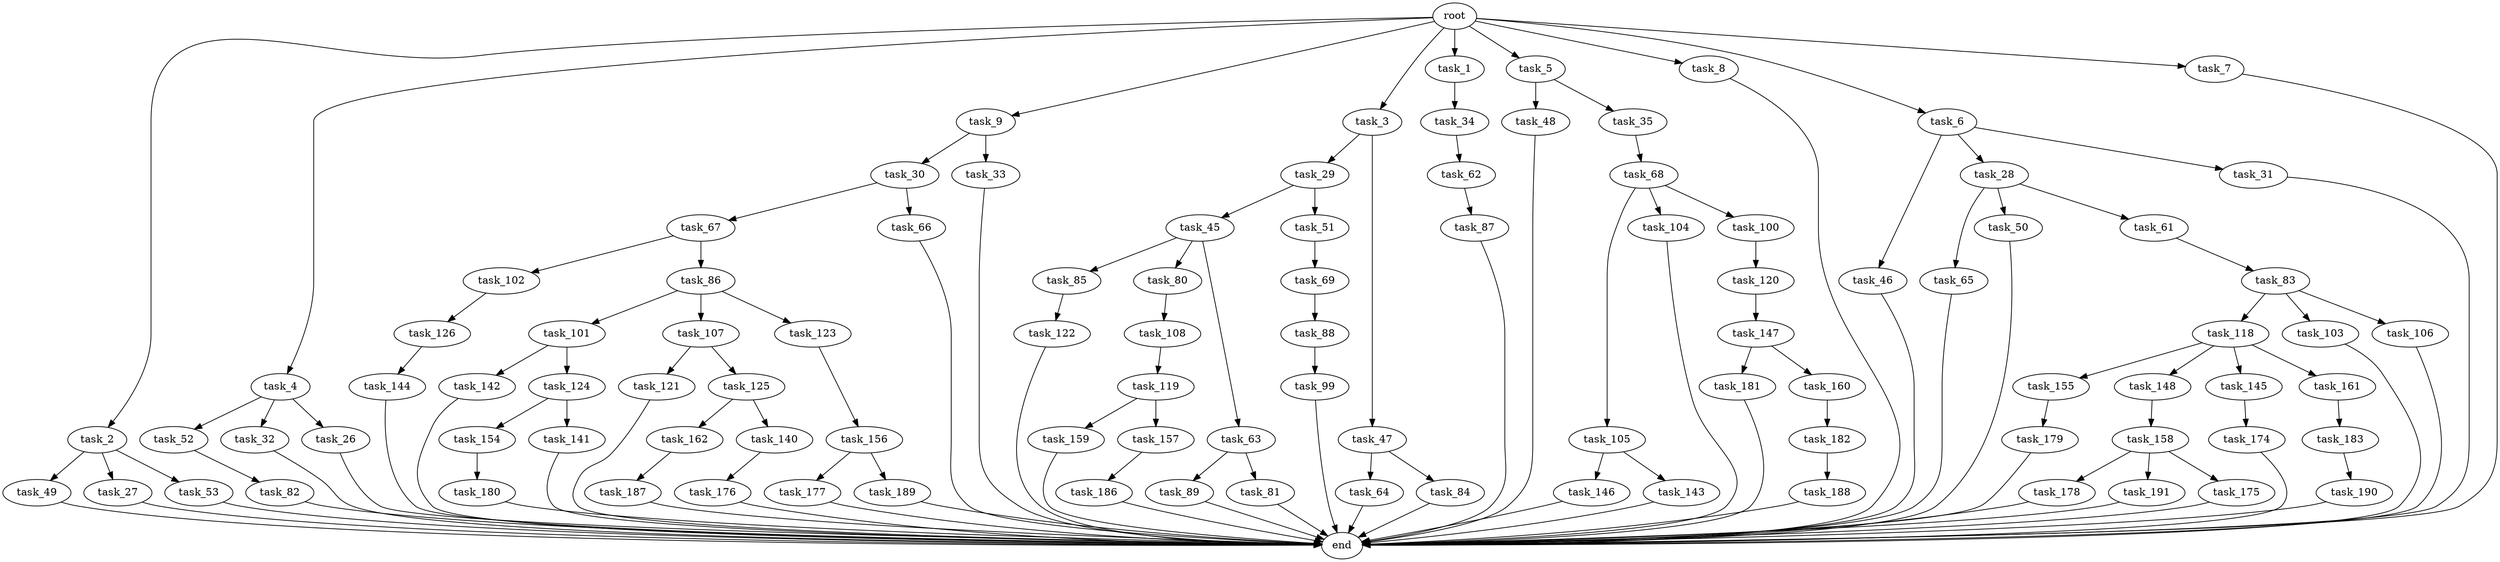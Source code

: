 digraph G {
  task_118 [size="1099511627.776000"];
  task_102 [size="154618822.656000"];
  task_65 [size="841813590.016000"];
  task_176 [size="1099511627.776000"];
  task_156 [size="841813590.016000"];
  task_162 [size="1717986918.400000"];
  task_158 [size="274877906.944000"];
  task_105 [size="618475290.624000"];
  task_182 [size="68719476.736000"];
  task_45 [size="429496729.600000"];
  task_144 [size="618475290.624000"];
  task_46 [size="1391569403.904000"];
  task_179 [size="1717986918.400000"];
  task_82 [size="274877906.944000"];
  task_28 [size="1391569403.904000"];
  task_50 [size="841813590.016000"];
  task_62 [size="1717986918.400000"];
  task_49 [size="68719476.736000"];
  task_181 [size="841813590.016000"];
  task_146 [size="1717986918.400000"];
  task_159 [size="274877906.944000"];
  task_155 [size="154618822.656000"];
  task_121 [size="1391569403.904000"];
  task_140 [size="1717986918.400000"];
  task_147 [size="274877906.944000"];
  task_190 [size="68719476.736000"];
  task_122 [size="618475290.624000"];
  task_126 [size="1717986918.400000"];
  task_52 [size="1099511627.776000"];
  task_2 [size="2.048000"];
  task_67 [size="618475290.624000"];
  task_186 [size="429496729.600000"];
  task_30 [size="274877906.944000"];
  task_31 [size="1391569403.904000"];
  task_177 [size="1391569403.904000"];
  task_160 [size="841813590.016000"];
  task_104 [size="618475290.624000"];
  task_33 [size="274877906.944000"];
  task_4 [size="2.048000"];
  task_48 [size="154618822.656000"];
  task_27 [size="68719476.736000"];
  task_64 [size="618475290.624000"];
  task_85 [size="1391569403.904000"];
  task_80 [size="1391569403.904000"];
  task_35 [size="154618822.656000"];
  task_100 [size="618475290.624000"];
  task_103 [size="1099511627.776000"];
  task_119 [size="68719476.736000"];
  task_154 [size="68719476.736000"];
  task_157 [size="274877906.944000"];
  task_89 [size="1717986918.400000"];
  task_34 [size="841813590.016000"];
  task_9 [size="2.048000"];
  task_32 [size="1099511627.776000"];
  task_143 [size="1717986918.400000"];
  task_3 [size="2.048000"];
  task_174 [size="1391569403.904000"];
  task_148 [size="154618822.656000"];
  task_86 [size="154618822.656000"];
  task_189 [size="1391569403.904000"];
  task_101 [size="68719476.736000"];
  task_1 [size="2.048000"];
  task_107 [size="68719476.736000"];
  task_26 [size="1099511627.776000"];
  task_99 [size="1391569403.904000"];
  task_69 [size="841813590.016000"];
  task_5 [size="2.048000"];
  task_108 [size="1391569403.904000"];
  task_88 [size="274877906.944000"];
  end [size="0.000000"];
  task_8 [size="2.048000"];
  task_87 [size="1717986918.400000"];
  task_141 [size="68719476.736000"];
  task_83 [size="429496729.600000"];
  task_63 [size="1391569403.904000"];
  task_183 [size="1099511627.776000"];
  task_142 [size="618475290.624000"];
  task_84 [size="618475290.624000"];
  task_29 [size="618475290.624000"];
  task_120 [size="841813590.016000"];
  task_53 [size="68719476.736000"];
  task_178 [size="274877906.944000"];
  root [size="0.000000"];
  task_187 [size="841813590.016000"];
  task_47 [size="618475290.624000"];
  task_123 [size="68719476.736000"];
  task_106 [size="1099511627.776000"];
  task_6 [size="2.048000"];
  task_7 [size="2.048000"];
  task_191 [size="274877906.944000"];
  task_145 [size="154618822.656000"];
  task_61 [size="841813590.016000"];
  task_175 [size="274877906.944000"];
  task_188 [size="68719476.736000"];
  task_81 [size="1717986918.400000"];
  task_180 [size="618475290.624000"];
  task_161 [size="154618822.656000"];
  task_51 [size="429496729.600000"];
  task_125 [size="1391569403.904000"];
  task_124 [size="618475290.624000"];
  task_68 [size="274877906.944000"];
  task_66 [size="618475290.624000"];

  task_118 -> task_145 [size="75497472.000000"];
  task_118 -> task_155 [size="75497472.000000"];
  task_118 -> task_148 [size="75497472.000000"];
  task_118 -> task_161 [size="75497472.000000"];
  task_102 -> task_126 [size="838860800.000000"];
  task_65 -> end [size="1.000000"];
  task_176 -> end [size="1.000000"];
  task_156 -> task_189 [size="679477248.000000"];
  task_156 -> task_177 [size="679477248.000000"];
  task_162 -> task_187 [size="411041792.000000"];
  task_158 -> task_175 [size="134217728.000000"];
  task_158 -> task_178 [size="134217728.000000"];
  task_158 -> task_191 [size="134217728.000000"];
  task_105 -> task_143 [size="838860800.000000"];
  task_105 -> task_146 [size="838860800.000000"];
  task_182 -> task_188 [size="33554432.000000"];
  task_45 -> task_80 [size="679477248.000000"];
  task_45 -> task_63 [size="679477248.000000"];
  task_45 -> task_85 [size="679477248.000000"];
  task_144 -> end [size="1.000000"];
  task_46 -> end [size="1.000000"];
  task_179 -> end [size="1.000000"];
  task_82 -> end [size="1.000000"];
  task_28 -> task_61 [size="411041792.000000"];
  task_28 -> task_65 [size="411041792.000000"];
  task_28 -> task_50 [size="411041792.000000"];
  task_50 -> end [size="1.000000"];
  task_62 -> task_87 [size="838860800.000000"];
  task_49 -> end [size="1.000000"];
  task_181 -> end [size="1.000000"];
  task_146 -> end [size="1.000000"];
  task_159 -> end [size="1.000000"];
  task_155 -> task_179 [size="838860800.000000"];
  task_121 -> end [size="1.000000"];
  task_140 -> task_176 [size="536870912.000000"];
  task_147 -> task_160 [size="411041792.000000"];
  task_147 -> task_181 [size="411041792.000000"];
  task_190 -> end [size="1.000000"];
  task_122 -> end [size="1.000000"];
  task_126 -> task_144 [size="301989888.000000"];
  task_52 -> task_82 [size="134217728.000000"];
  task_2 -> task_53 [size="33554432.000000"];
  task_2 -> task_49 [size="33554432.000000"];
  task_2 -> task_27 [size="33554432.000000"];
  task_67 -> task_86 [size="75497472.000000"];
  task_67 -> task_102 [size="75497472.000000"];
  task_186 -> end [size="1.000000"];
  task_30 -> task_66 [size="301989888.000000"];
  task_30 -> task_67 [size="301989888.000000"];
  task_31 -> end [size="1.000000"];
  task_177 -> end [size="1.000000"];
  task_160 -> task_182 [size="33554432.000000"];
  task_104 -> end [size="1.000000"];
  task_33 -> end [size="1.000000"];
  task_4 -> task_26 [size="536870912.000000"];
  task_4 -> task_32 [size="536870912.000000"];
  task_4 -> task_52 [size="536870912.000000"];
  task_48 -> end [size="1.000000"];
  task_27 -> end [size="1.000000"];
  task_64 -> end [size="1.000000"];
  task_85 -> task_122 [size="301989888.000000"];
  task_80 -> task_108 [size="679477248.000000"];
  task_35 -> task_68 [size="134217728.000000"];
  task_100 -> task_120 [size="411041792.000000"];
  task_103 -> end [size="1.000000"];
  task_119 -> task_157 [size="134217728.000000"];
  task_119 -> task_159 [size="134217728.000000"];
  task_154 -> task_180 [size="301989888.000000"];
  task_157 -> task_186 [size="209715200.000000"];
  task_89 -> end [size="1.000000"];
  task_34 -> task_62 [size="838860800.000000"];
  task_9 -> task_33 [size="134217728.000000"];
  task_9 -> task_30 [size="134217728.000000"];
  task_32 -> end [size="1.000000"];
  task_143 -> end [size="1.000000"];
  task_3 -> task_29 [size="301989888.000000"];
  task_3 -> task_47 [size="301989888.000000"];
  task_174 -> end [size="1.000000"];
  task_148 -> task_158 [size="134217728.000000"];
  task_86 -> task_107 [size="33554432.000000"];
  task_86 -> task_101 [size="33554432.000000"];
  task_86 -> task_123 [size="33554432.000000"];
  task_189 -> end [size="1.000000"];
  task_101 -> task_124 [size="301989888.000000"];
  task_101 -> task_142 [size="301989888.000000"];
  task_1 -> task_34 [size="411041792.000000"];
  task_107 -> task_121 [size="679477248.000000"];
  task_107 -> task_125 [size="679477248.000000"];
  task_26 -> end [size="1.000000"];
  task_99 -> end [size="1.000000"];
  task_69 -> task_88 [size="134217728.000000"];
  task_5 -> task_48 [size="75497472.000000"];
  task_5 -> task_35 [size="75497472.000000"];
  task_108 -> task_119 [size="33554432.000000"];
  task_88 -> task_99 [size="679477248.000000"];
  task_8 -> end [size="1.000000"];
  task_87 -> end [size="1.000000"];
  task_141 -> end [size="1.000000"];
  task_83 -> task_118 [size="536870912.000000"];
  task_83 -> task_103 [size="536870912.000000"];
  task_83 -> task_106 [size="536870912.000000"];
  task_63 -> task_81 [size="838860800.000000"];
  task_63 -> task_89 [size="838860800.000000"];
  task_183 -> task_190 [size="33554432.000000"];
  task_142 -> end [size="1.000000"];
  task_84 -> end [size="1.000000"];
  task_29 -> task_45 [size="209715200.000000"];
  task_29 -> task_51 [size="209715200.000000"];
  task_120 -> task_147 [size="134217728.000000"];
  task_53 -> end [size="1.000000"];
  task_178 -> end [size="1.000000"];
  root -> task_2 [size="1.000000"];
  root -> task_6 [size="1.000000"];
  root -> task_4 [size="1.000000"];
  root -> task_5 [size="1.000000"];
  root -> task_3 [size="1.000000"];
  root -> task_9 [size="1.000000"];
  root -> task_8 [size="1.000000"];
  root -> task_7 [size="1.000000"];
  root -> task_1 [size="1.000000"];
  task_187 -> end [size="1.000000"];
  task_47 -> task_84 [size="301989888.000000"];
  task_47 -> task_64 [size="301989888.000000"];
  task_123 -> task_156 [size="411041792.000000"];
  task_106 -> end [size="1.000000"];
  task_6 -> task_28 [size="679477248.000000"];
  task_6 -> task_31 [size="679477248.000000"];
  task_6 -> task_46 [size="679477248.000000"];
  task_7 -> end [size="1.000000"];
  task_191 -> end [size="1.000000"];
  task_145 -> task_174 [size="679477248.000000"];
  task_61 -> task_83 [size="209715200.000000"];
  task_175 -> end [size="1.000000"];
  task_188 -> end [size="1.000000"];
  task_81 -> end [size="1.000000"];
  task_180 -> end [size="1.000000"];
  task_161 -> task_183 [size="536870912.000000"];
  task_51 -> task_69 [size="411041792.000000"];
  task_125 -> task_140 [size="838860800.000000"];
  task_125 -> task_162 [size="838860800.000000"];
  task_124 -> task_154 [size="33554432.000000"];
  task_124 -> task_141 [size="33554432.000000"];
  task_68 -> task_104 [size="301989888.000000"];
  task_68 -> task_105 [size="301989888.000000"];
  task_68 -> task_100 [size="301989888.000000"];
  task_66 -> end [size="1.000000"];
}
